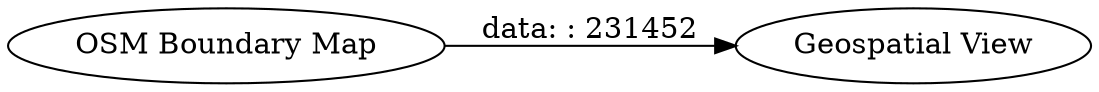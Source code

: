digraph {
	"-9201215798018548468_240" [label="Geospatial View"]
	"-9201215798018548468_239" [label="OSM Boundary Map"]
	"-9201215798018548468_239" -> "-9201215798018548468_240" [label="data: : 231452"]
	rankdir=LR
}
